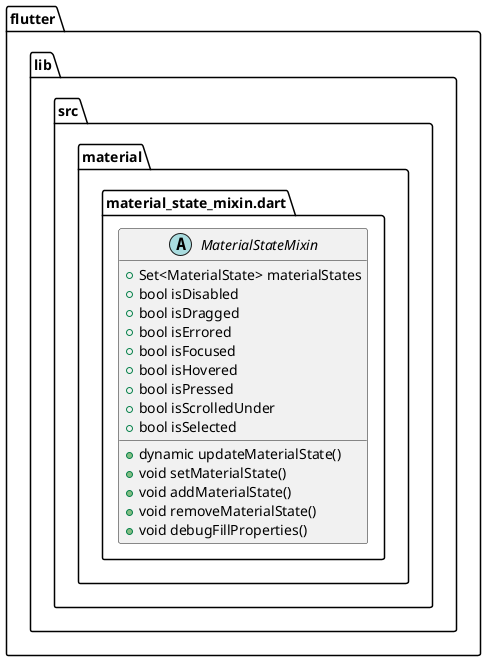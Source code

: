 @startuml
set namespaceSeparator ::

abstract class "flutter::lib::src::material::material_state_mixin.dart::MaterialStateMixin" {
  +Set<MaterialState> materialStates
  +bool isDisabled
  +bool isDragged
  +bool isErrored
  +bool isFocused
  +bool isHovered
  +bool isPressed
  +bool isScrolledUnder
  +bool isSelected
  +dynamic updateMaterialState()
  +void setMaterialState()
  +void addMaterialState()
  +void removeMaterialState()
  +void debugFillProperties()
}


@enduml